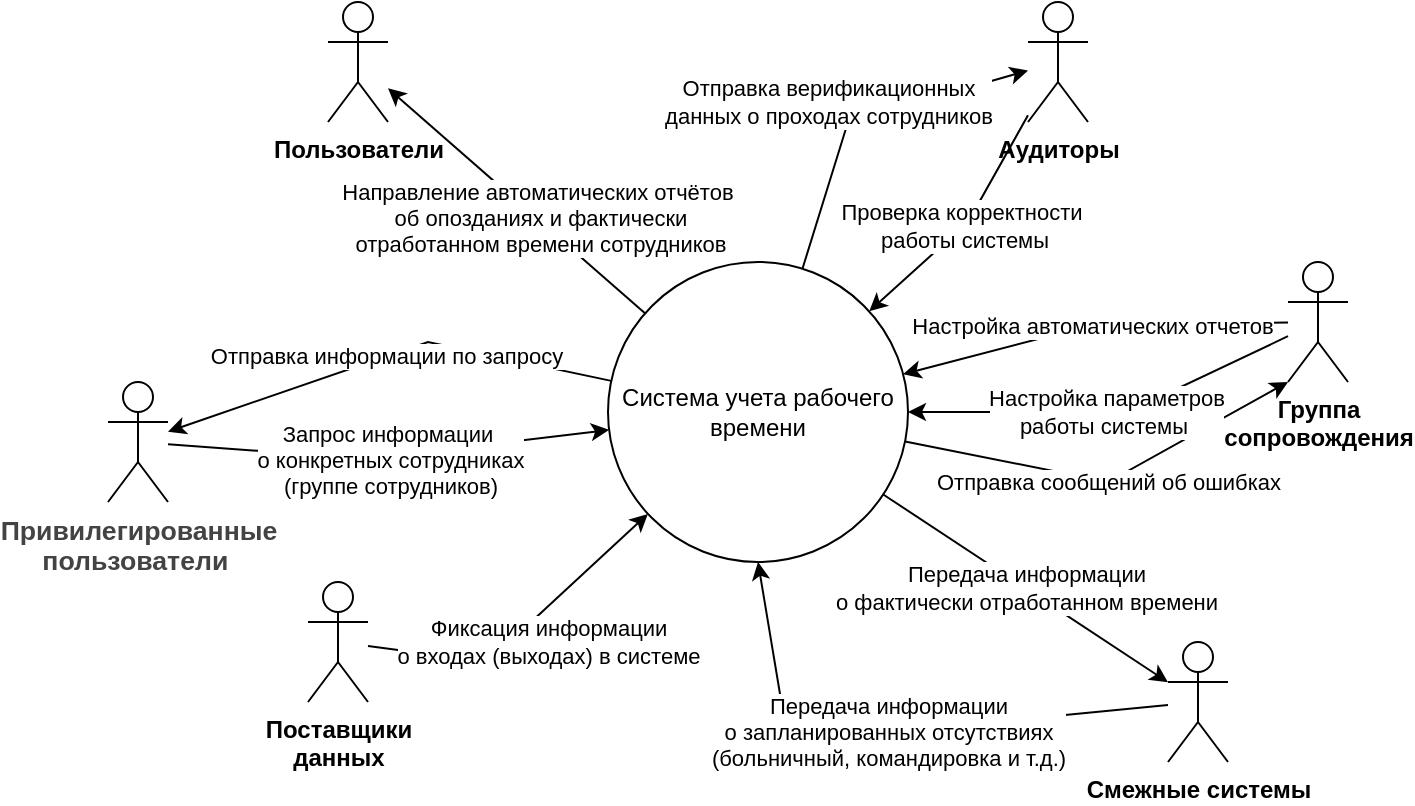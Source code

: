 <mxfile version="13.9.2" type="github"><diagram id="wbj0IoQ7b-dcZLS8q9nv" name="Page-1"><mxGraphModel dx="1695" dy="483" grid="1" gridSize="10" guides="1" tooltips="1" connect="1" arrows="1" fold="1" page="1" pageScale="1" pageWidth="827" pageHeight="1169" math="0" shadow="0"><root><mxCell id="0"/><mxCell id="1" parent="0"/><mxCell id="rSo3s86Mz9jcpIvE47dd-27" value="Фиксация информации &lt;br&gt;о входах (выходах) в системе" style="edgeStyle=none;rounded=0;orthogonalLoop=1;jettySize=auto;html=1;" parent="1" source="rSo3s86Mz9jcpIvE47dd-2" target="rSo3s86Mz9jcpIvE47dd-4" edge="1"><mxGeometry x="-0.286" y="32" relative="1" as="geometry"><Array as="points"><mxPoint x="230" y="340"/></Array><mxPoint x="52" y="13" as="offset"/></mxGeometry></mxCell><mxCell id="rSo3s86Mz9jcpIvE47dd-2" value="&lt;b&gt;Поставщики &lt;br&gt;данных&lt;/b&gt;" style="shape=umlActor;verticalLabelPosition=bottom;verticalAlign=top;html=1;outlineConnect=0;" parent="1" vertex="1"><mxGeometry x="140" y="300" width="30" height="60" as="geometry"/></mxCell><mxCell id="rSo3s86Mz9jcpIvE47dd-24" value="Запрос информации&amp;nbsp;&lt;br&gt;о конкретных сотрудниках &lt;br&gt;(группе сотрудников)" style="edgeStyle=none;rounded=0;orthogonalLoop=1;jettySize=auto;html=1;" parent="1" source="rSo3s86Mz9jcpIvE47dd-3" target="rSo3s86Mz9jcpIvE47dd-4" edge="1"><mxGeometry relative="1" as="geometry"><Array as="points"><mxPoint x="190" y="240"/><mxPoint x="240" y="230"/></Array></mxGeometry></mxCell><mxCell id="rSo3s86Mz9jcpIvE47dd-3" value="&lt;b&gt;&lt;span style=&quot;font-size: 10.0pt ; line-height: 115% ; font-family: &amp;#34;arial&amp;#34; , sans-serif ; color: #434343&quot;&gt;Привилегированные &lt;br&gt;пользователи&amp;nbsp;&lt;/span&gt;&lt;/b&gt;" style="shape=umlActor;verticalLabelPosition=bottom;verticalAlign=top;html=1;outlineConnect=0;" parent="1" vertex="1"><mxGeometry x="40" y="200" width="30" height="60" as="geometry"/></mxCell><mxCell id="rSo3s86Mz9jcpIvE47dd-12" value="" style="rounded=0;orthogonalLoop=1;jettySize=auto;html=1;" parent="1" source="rSo3s86Mz9jcpIvE47dd-4" target="rSo3s86Mz9jcpIvE47dd-5" edge="1"><mxGeometry relative="1" as="geometry"/></mxCell><mxCell id="rSo3s86Mz9jcpIvE47dd-17" value="Направление автоматических отчётов&amp;nbsp;&lt;br&gt;об опозданиях и фактически &lt;br&gt;отработанном времени сотрудников" style="edgeLabel;html=1;align=center;verticalAlign=middle;resizable=0;points=[];" parent="rSo3s86Mz9jcpIvE47dd-12" vertex="1" connectable="0"><mxGeometry x="-0.161" y="-1" relative="1" as="geometry"><mxPoint as="offset"/></mxGeometry></mxCell><mxCell id="rSo3s86Mz9jcpIvE47dd-23" value="Отправка информации по запросу" style="edgeStyle=none;rounded=0;orthogonalLoop=1;jettySize=auto;html=1;" parent="1" source="rSo3s86Mz9jcpIvE47dd-4" target="rSo3s86Mz9jcpIvE47dd-3" edge="1"><mxGeometry relative="1" as="geometry"><Array as="points"><mxPoint x="200" y="180"/></Array></mxGeometry></mxCell><mxCell id="rSo3s86Mz9jcpIvE47dd-30" value="Отправка сообщений об ошибках" style="edgeStyle=none;rounded=0;orthogonalLoop=1;jettySize=auto;html=1;entryX=0;entryY=1;entryDx=0;entryDy=0;entryPerimeter=0;" parent="1" source="rSo3s86Mz9jcpIvE47dd-4" target="rSo3s86Mz9jcpIvE47dd-7" edge="1"><mxGeometry relative="1" as="geometry"><mxPoint x="620.0" y="260" as="targetPoint"/><Array as="points"><mxPoint x="540" y="250"/></Array></mxGeometry></mxCell><mxCell id="rSo3s86Mz9jcpIvE47dd-32" value="Передача информации &lt;br&gt;о фактически отработанном времени" style="edgeStyle=none;rounded=0;orthogonalLoop=1;jettySize=auto;html=1;" parent="1" source="rSo3s86Mz9jcpIvE47dd-4" target="rSo3s86Mz9jcpIvE47dd-8" edge="1"><mxGeometry relative="1" as="geometry"/></mxCell><mxCell id="xy_Sa0ocj09yn9rjcQQ_-1" value="Отправка верификационных &lt;br&gt;данных о проходах сотрудников" style="rounded=0;orthogonalLoop=1;jettySize=auto;html=1;" parent="1" source="rSo3s86Mz9jcpIvE47dd-4" target="rSo3s86Mz9jcpIvE47dd-6" edge="1"><mxGeometry x="-0.099" y="14" relative="1" as="geometry"><Array as="points"><mxPoint x="410" y="70"/></Array><mxPoint x="-6" y="4" as="offset"/></mxGeometry></mxCell><mxCell id="rSo3s86Mz9jcpIvE47dd-4" value="Система учета рабочего времени" style="ellipse;whiteSpace=wrap;html=1;aspect=fixed;" parent="1" vertex="1"><mxGeometry x="290" y="140" width="150" height="150" as="geometry"/></mxCell><mxCell id="rSo3s86Mz9jcpIvE47dd-5" value="&lt;b&gt;Пользователи&lt;/b&gt;" style="shape=umlActor;verticalLabelPosition=bottom;verticalAlign=top;html=1;outlineConnect=0;" parent="1" vertex="1"><mxGeometry x="150" y="10" width="30" height="60" as="geometry"/></mxCell><mxCell id="rSo3s86Mz9jcpIvE47dd-28" value="Проверка корректности&amp;nbsp;&lt;br&gt;работы системы" style="edgeStyle=none;rounded=0;orthogonalLoop=1;jettySize=auto;html=1;" parent="1" source="rSo3s86Mz9jcpIvE47dd-6" target="rSo3s86Mz9jcpIvE47dd-4" edge="1"><mxGeometry relative="1" as="geometry"><Array as="points"><mxPoint x="470" y="120"/></Array></mxGeometry></mxCell><mxCell id="rSo3s86Mz9jcpIvE47dd-6" value="&lt;b&gt;Аудиторы&lt;br&gt;&lt;/b&gt;" style="shape=umlActor;verticalLabelPosition=bottom;verticalAlign=top;html=1;outlineConnect=0;" parent="1" vertex="1"><mxGeometry x="500" y="10" width="30" height="60" as="geometry"/></mxCell><mxCell id="rSo3s86Mz9jcpIvE47dd-29" value="Настройка параметров &lt;br&gt;работы системы&amp;nbsp;" style="edgeStyle=none;rounded=0;orthogonalLoop=1;jettySize=auto;html=1;" parent="1" source="rSo3s86Mz9jcpIvE47dd-7" target="rSo3s86Mz9jcpIvE47dd-4" edge="1"><mxGeometry relative="1" as="geometry"><Array as="points"><mxPoint x="550" y="215"/></Array></mxGeometry></mxCell><mxCell id="rSo3s86Mz9jcpIvE47dd-31" value="Настройка автоматических отчетов" style="edgeStyle=none;rounded=0;orthogonalLoop=1;jettySize=auto;html=1;" parent="1" source="rSo3s86Mz9jcpIvE47dd-7" target="rSo3s86Mz9jcpIvE47dd-4" edge="1"><mxGeometry relative="1" as="geometry"><Array as="points"><mxPoint x="530" y="172"/></Array></mxGeometry></mxCell><mxCell id="rSo3s86Mz9jcpIvE47dd-7" value="&lt;b&gt;Группа &lt;br&gt;сопровождения&lt;/b&gt;" style="shape=umlActor;verticalLabelPosition=bottom;verticalAlign=top;html=1;outlineConnect=0;" parent="1" vertex="1"><mxGeometry x="630" y="140" width="30" height="60" as="geometry"/></mxCell><mxCell id="rSo3s86Mz9jcpIvE47dd-37" value="Передача информации &lt;br&gt;о запланированных отсутствиях&lt;br&gt;(больничный, командировка и т.д.)" style="edgeStyle=none;rounded=0;orthogonalLoop=1;jettySize=auto;html=1;entryX=0.5;entryY=1;entryDx=0;entryDy=0;" parent="1" source="rSo3s86Mz9jcpIvE47dd-8" target="rSo3s86Mz9jcpIvE47dd-4" edge="1"><mxGeometry relative="1" as="geometry"><Array as="points"><mxPoint x="380" y="380"/></Array></mxGeometry></mxCell><mxCell id="rSo3s86Mz9jcpIvE47dd-8" value="&lt;b&gt;Смежные системы&lt;/b&gt;" style="shape=umlActor;verticalLabelPosition=bottom;verticalAlign=top;html=1;outlineConnect=0;" parent="1" vertex="1"><mxGeometry x="570" y="330" width="30" height="60" as="geometry"/></mxCell></root></mxGraphModel></diagram></mxfile>